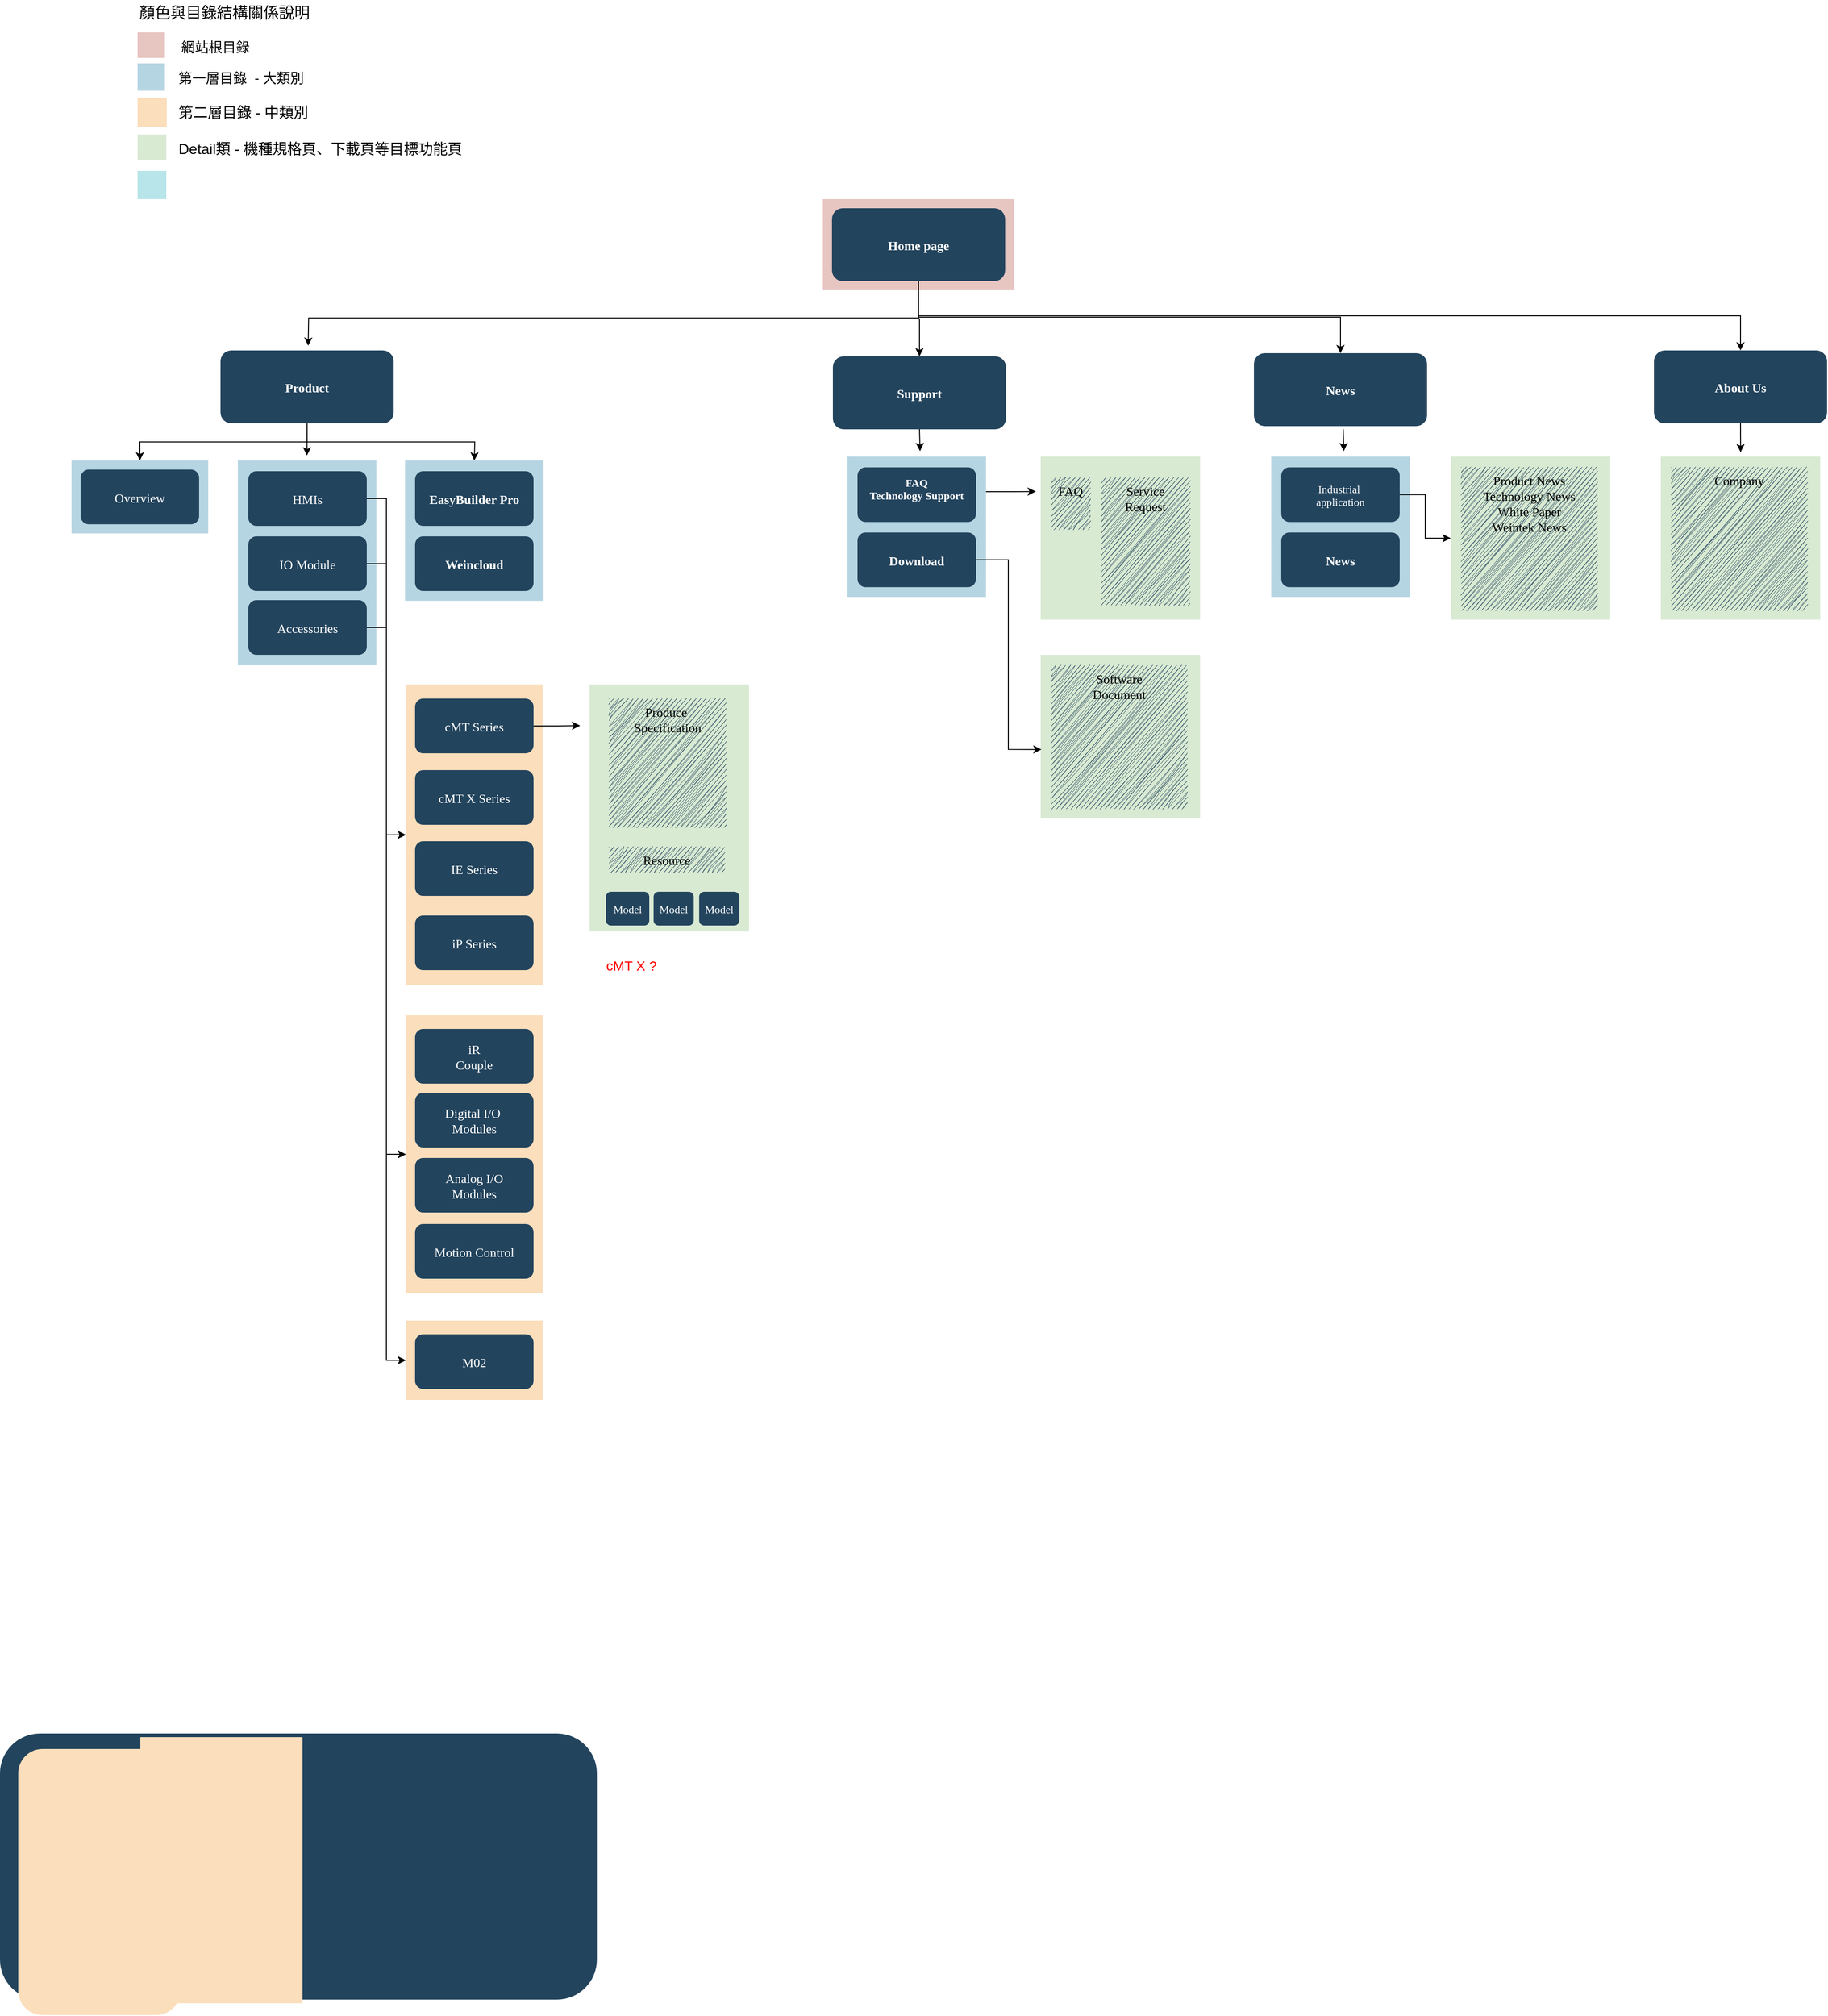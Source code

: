 <mxfile version="24.0.2" type="github">
  <diagram name="Page-1" id="2c0d36ab-eaac-3732-788b-9136903baeff">
    <mxGraphModel dx="3244.5" dy="1960.5" grid="0" gridSize="10" guides="1" tooltips="1" connect="1" arrows="1" fold="1" page="1" pageScale="1.5" pageWidth="1169" pageHeight="827" background="none" math="0" shadow="0">
      <root>
        <mxCell id="0" />
        <mxCell id="1" parent="0" />
        <mxCell id="4MZ_cCC2QS6rHFRi-yMx-183" value="" style="fillColor=#10739E;strokeColor=none;opacity=30;" vertex="1" parent="1">
          <mxGeometry x="309.5" y="456.25" width="152" height="154" as="geometry" />
        </mxCell>
        <mxCell id="4MZ_cCC2QS6rHFRi-yMx-182" value="" style="fillColor=#10739E;strokeColor=none;opacity=30;" vertex="1" parent="1">
          <mxGeometry x="126" y="456.25" width="152" height="224.75" as="geometry" />
        </mxCell>
        <mxCell id="4MZ_cCC2QS6rHFRi-yMx-159" value="" style="fillColor=#F2931E;strokeColor=none;opacity=30;" vertex="1" parent="1">
          <mxGeometry x="310.5" y="1065" width="150" height="305" as="geometry" />
        </mxCell>
        <mxCell id="4MZ_cCC2QS6rHFRi-yMx-135" value="" style="fillColor=#12AAB5;strokeColor=none;opacity=30;" vertex="1" parent="1">
          <mxGeometry x="16" y="138.5" width="31.5" height="31" as="geometry" />
        </mxCell>
        <mxCell id="4MZ_cCC2QS6rHFRi-yMx-211" style="edgeStyle=orthogonalEdgeStyle;rounded=0;orthogonalLoop=1;jettySize=auto;html=1;exitX=0.5;exitY=1;exitDx=0;exitDy=0;" edge="1" parent="1" source="123">
          <mxGeometry relative="1" as="geometry">
            <mxPoint x="203.192" y="330.269" as="targetPoint" />
          </mxGeometry>
        </mxCell>
        <mxCell id="123" value="" style="fillColor=#AE4132;strokeColor=none;opacity=30;" parent="1" vertex="1">
          <mxGeometry x="768" y="169.5" width="210" height="100.0" as="geometry" />
        </mxCell>
        <mxCell id="118" value="" style="fillColor=#F2931E;strokeColor=none;opacity=30;" parent="1" vertex="1">
          <mxGeometry x="310.5" y="702" width="150" height="330" as="geometry" />
        </mxCell>
        <mxCell id="111" value="" style="fillColor=#D9EAD3;strokeColor=none" parent="1" vertex="1">
          <mxGeometry x="16" y="98.5" width="31.5" height="28" as="geometry" />
        </mxCell>
        <mxCell id="4MZ_cCC2QS6rHFRi-yMx-213" style="edgeStyle=orthogonalEdgeStyle;rounded=0;orthogonalLoop=1;jettySize=auto;html=1;exitX=0.5;exitY=1;exitDx=0;exitDy=0;entryX=0.5;entryY=0;entryDx=0;entryDy=0;" edge="1" parent="1" source="2" target="4MZ_cCC2QS6rHFRi-yMx-210">
          <mxGeometry relative="1" as="geometry" />
        </mxCell>
        <mxCell id="4MZ_cCC2QS6rHFRi-yMx-214" style="edgeStyle=orthogonalEdgeStyle;rounded=0;orthogonalLoop=1;jettySize=auto;html=1;" edge="1" parent="1" source="2" target="4MZ_cCC2QS6rHFRi-yMx-203">
          <mxGeometry relative="1" as="geometry" />
        </mxCell>
        <mxCell id="4MZ_cCC2QS6rHFRi-yMx-230" style="edgeStyle=orthogonalEdgeStyle;rounded=0;orthogonalLoop=1;jettySize=auto;html=1;exitX=0.5;exitY=1;exitDx=0;exitDy=0;entryX=0.5;entryY=0;entryDx=0;entryDy=0;" edge="1" parent="1" source="2" target="4MZ_cCC2QS6rHFRi-yMx-229">
          <mxGeometry relative="1" as="geometry" />
        </mxCell>
        <mxCell id="2" value="Home page" style="rounded=1;fillColor=#23445D;gradientColor=none;strokeColor=none;fontColor=#FFFFFF;fontStyle=1;fontFamily=Tahoma;fontSize=14" parent="1" vertex="1">
          <mxGeometry x="778" y="179.5" width="190" height="80" as="geometry" />
        </mxCell>
        <mxCell id="4MZ_cCC2QS6rHFRi-yMx-174" style="edgeStyle=orthogonalEdgeStyle;rounded=0;orthogonalLoop=1;jettySize=auto;html=1;exitX=0.5;exitY=1;exitDx=0;exitDy=0;entryX=0.5;entryY=0;entryDx=0;entryDy=0;" edge="1" parent="1" source="13" target="4MZ_cCC2QS6rHFRi-yMx-145">
          <mxGeometry relative="1" as="geometry" />
        </mxCell>
        <mxCell id="4MZ_cCC2QS6rHFRi-yMx-176" style="edgeStyle=orthogonalEdgeStyle;rounded=0;orthogonalLoop=1;jettySize=auto;html=1;exitX=0.5;exitY=1;exitDx=0;exitDy=0;" edge="1" parent="1" source="13">
          <mxGeometry relative="1" as="geometry">
            <mxPoint x="201.833" y="450.778" as="targetPoint" />
          </mxGeometry>
        </mxCell>
        <mxCell id="4MZ_cCC2QS6rHFRi-yMx-177" style="edgeStyle=orthogonalEdgeStyle;rounded=0;orthogonalLoop=1;jettySize=auto;html=1;exitX=0.5;exitY=1;exitDx=0;exitDy=0;entryX=0.5;entryY=0;entryDx=0;entryDy=0;" edge="1" parent="1" source="13">
          <mxGeometry relative="1" as="geometry">
            <mxPoint x="385.5" y="456.25" as="targetPoint" />
          </mxGeometry>
        </mxCell>
        <mxCell id="13" value="Product" style="rounded=1;fillColor=#23445D;gradientColor=none;strokeColor=none;fontColor=#FFFFFF;fontStyle=1;fontFamily=Tahoma;fontSize=14" parent="1" vertex="1">
          <mxGeometry x="107" y="335.5" width="190" height="80" as="geometry" />
        </mxCell>
        <mxCell id="15" value="EasyBuilder Pro" style="rounded=1;fillColor=#23445D;gradientColor=none;strokeColor=none;fontColor=#FFFFFF;fontStyle=1;fontFamily=Tahoma;fontSize=14" parent="1" vertex="1">
          <mxGeometry x="320.5" y="468" width="130" height="60" as="geometry" />
        </mxCell>
        <mxCell id="4MZ_cCC2QS6rHFRi-yMx-202" style="edgeStyle=orthogonalEdgeStyle;rounded=0;orthogonalLoop=1;jettySize=auto;html=1;exitX=1;exitY=0.5;exitDx=0;exitDy=0;" edge="1" parent="1" source="16">
          <mxGeometry relative="1" as="geometry">
            <mxPoint x="501.654" y="747.192" as="targetPoint" />
          </mxGeometry>
        </mxCell>
        <mxCell id="16" value="cMT Series" style="rounded=1;fillColor=#23445D;gradientColor=none;strokeColor=none;fontColor=#FFFFFF;fontStyle=0;fontFamily=Tahoma;fontSize=14" parent="1" vertex="1">
          <mxGeometry x="320.5" y="717.5" width="130" height="60" as="geometry" />
        </mxCell>
        <mxCell id="17" value="cMT X Series" style="rounded=1;fillColor=#23445D;gradientColor=none;strokeColor=none;fontColor=#FFFFFF;fontStyle=0;fontFamily=Tahoma;fontSize=14" parent="1" vertex="1">
          <mxGeometry x="320.5" y="796" width="130" height="60" as="geometry" />
        </mxCell>
        <mxCell id="18" value="IE Series" style="rounded=1;fillColor=#23445D;gradientColor=none;strokeColor=none;fontColor=#FFFFFF;fontStyle=0;fontFamily=Tahoma;fontSize=14" parent="1" vertex="1">
          <mxGeometry x="320.5" y="874" width="130" height="60" as="geometry" />
        </mxCell>
        <mxCell id="4MZ_cCC2QS6rHFRi-yMx-167" style="edgeStyle=orthogonalEdgeStyle;rounded=0;orthogonalLoop=1;jettySize=auto;html=1;exitX=1;exitY=0.5;exitDx=0;exitDy=0;entryX=0;entryY=0.5;entryDx=0;entryDy=0;" edge="1" parent="1" source="4MZ_cCC2QS6rHFRi-yMx-124" target="4MZ_cCC2QS6rHFRi-yMx-159">
          <mxGeometry relative="1" as="geometry" />
        </mxCell>
        <mxCell id="4MZ_cCC2QS6rHFRi-yMx-124" value="IO Module" style="rounded=1;fillColor=#23445D;gradientColor=none;strokeColor=none;fontColor=#FFFFFF;fontStyle=0;fontFamily=Tahoma;fontSize=14" vertex="1" parent="1">
          <mxGeometry x="137.5" y="539.5" width="130" height="60" as="geometry" />
        </mxCell>
        <mxCell id="4MZ_cCC2QS6rHFRi-yMx-129" value="iR&#xa;Couple" style="rounded=1;fillColor=#23445D;gradientColor=none;strokeColor=none;fontColor=#FFFFFF;fontStyle=0;fontFamily=Tahoma;fontSize=14" vertex="1" parent="1">
          <mxGeometry x="320.5" y="1080" width="130" height="60" as="geometry" />
        </mxCell>
        <mxCell id="4MZ_cCC2QS6rHFRi-yMx-132" value="Digital I/O &#xa;Modules" style="rounded=1;fillColor=#23445D;gradientColor=none;strokeColor=none;fontColor=#FFFFFF;fontStyle=0;fontFamily=Tahoma;fontSize=14" vertex="1" parent="1">
          <mxGeometry x="320.5" y="1150" width="130" height="60" as="geometry" />
        </mxCell>
        <mxCell id="4MZ_cCC2QS6rHFRi-yMx-134" value="Analog I/O&#xa;Modules" style="rounded=1;fillColor=#23445D;gradientColor=none;strokeColor=none;fontColor=#FFFFFF;fontStyle=0;fontFamily=Tahoma;fontSize=14" vertex="1" parent="1">
          <mxGeometry x="320.5" y="1221.5" width="130" height="60" as="geometry" />
        </mxCell>
        <mxCell id="4MZ_cCC2QS6rHFRi-yMx-173" style="edgeStyle=orthogonalEdgeStyle;rounded=0;orthogonalLoop=1;jettySize=auto;html=1;exitX=1;exitY=0.5;exitDx=0;exitDy=0;entryX=0;entryY=0.5;entryDx=0;entryDy=0;" edge="1" parent="1" source="4MZ_cCC2QS6rHFRi-yMx-136" target="4MZ_cCC2QS6rHFRi-yMx-168">
          <mxGeometry relative="1" as="geometry" />
        </mxCell>
        <mxCell id="4MZ_cCC2QS6rHFRi-yMx-136" value="Accessories" style="rounded=1;fillColor=#23445D;gradientColor=none;strokeColor=none;fontColor=#FFFFFF;fontStyle=0;fontFamily=Tahoma;fontSize=14" vertex="1" parent="1">
          <mxGeometry x="137.5" y="609.5" width="130" height="60" as="geometry" />
        </mxCell>
        <mxCell id="4MZ_cCC2QS6rHFRi-yMx-137" value="Weincloud" style="rounded=1;fillColor=#23445D;gradientColor=none;strokeColor=none;fontColor=#FFFFFF;fontStyle=1;fontFamily=Tahoma;fontSize=14" vertex="1" parent="1">
          <mxGeometry x="320.5" y="539.5" width="130" height="60" as="geometry" />
        </mxCell>
        <mxCell id="4MZ_cCC2QS6rHFRi-yMx-138" value="iP Series" style="rounded=1;fillColor=#23445D;gradientColor=none;strokeColor=none;fontColor=#FFFFFF;fontStyle=0;fontFamily=Tahoma;fontSize=14" vertex="1" parent="1">
          <mxGeometry x="320.5" y="955.5" width="130" height="60" as="geometry" />
        </mxCell>
        <mxCell id="4MZ_cCC2QS6rHFRi-yMx-145" value="" style="fillColor=#10739E;strokeColor=none;opacity=30;" vertex="1" parent="1">
          <mxGeometry x="-56.5" y="456.25" width="150" height="80" as="geometry" />
        </mxCell>
        <mxCell id="4MZ_cCC2QS6rHFRi-yMx-146" value="Overview" style="rounded=1;fillColor=#23445D;gradientColor=none;strokeColor=none;fontColor=#FFFFFF;fontStyle=0;fontFamily=Tahoma;fontSize=14" vertex="1" parent="1">
          <mxGeometry x="-46.5" y="466.25" width="130" height="60" as="geometry" />
        </mxCell>
        <mxCell id="4MZ_cCC2QS6rHFRi-yMx-148" value="" style="rounded=1;fillColor=#23445D;gradientColor=none;strokeColor=none;fontColor=#FFFFFF;fontStyle=0;fontFamily=Tahoma;fontSize=14" vertex="1" parent="1">
          <mxGeometry x="-135" y="1853" width="655" height="292" as="geometry" />
        </mxCell>
        <mxCell id="4MZ_cCC2QS6rHFRi-yMx-151" value="" style="rounded=1;fillColor=#fbdebb;gradientColor=none;strokeColor=none;fontColor=#FFFFFF;fontStyle=0;fontFamily=Tahoma;fontSize=14;glass=0;" vertex="1" parent="1">
          <mxGeometry x="-115" y="1870" width="178" height="292" as="geometry" />
        </mxCell>
        <mxCell id="4MZ_cCC2QS6rHFRi-yMx-152" value="" style="rounded=0;fillColor=#fbdebb;gradientColor=none;strokeColor=none;fontColor=#FFFFFF;fontStyle=0;fontFamily=Tahoma;fontSize=14;glass=0;" vertex="1" parent="1">
          <mxGeometry x="19" y="1857" width="178" height="292" as="geometry" />
        </mxCell>
        <mxCell id="4MZ_cCC2QS6rHFRi-yMx-156" value="Motion Control" style="rounded=1;fillColor=#23445D;gradientColor=none;strokeColor=none;fontColor=#FFFFFF;fontStyle=0;fontFamily=Tahoma;fontSize=14" vertex="1" parent="1">
          <mxGeometry x="320.5" y="1294" width="130" height="60" as="geometry" />
        </mxCell>
        <mxCell id="4MZ_cCC2QS6rHFRi-yMx-166" style="edgeStyle=orthogonalEdgeStyle;rounded=0;orthogonalLoop=1;jettySize=auto;html=1;exitX=1;exitY=0.5;exitDx=0;exitDy=0;entryX=0;entryY=0.5;entryDx=0;entryDy=0;" edge="1" parent="1" source="4MZ_cCC2QS6rHFRi-yMx-164" target="118">
          <mxGeometry relative="1" as="geometry" />
        </mxCell>
        <mxCell id="4MZ_cCC2QS6rHFRi-yMx-164" value="HMIs" style="rounded=1;fillColor=#23445D;gradientColor=none;strokeColor=none;fontColor=#FFFFFF;fontStyle=0;fontFamily=Tahoma;fontSize=14" vertex="1" parent="1">
          <mxGeometry x="137.5" y="468" width="130" height="60" as="geometry" />
        </mxCell>
        <mxCell id="4MZ_cCC2QS6rHFRi-yMx-168" value="" style="fillColor=#F2931E;strokeColor=none;opacity=30;" vertex="1" parent="1">
          <mxGeometry x="310.5" y="1400" width="150" height="87" as="geometry" />
        </mxCell>
        <mxCell id="4MZ_cCC2QS6rHFRi-yMx-169" value="M02" style="rounded=1;fillColor=#23445D;gradientColor=none;strokeColor=none;fontColor=#FFFFFF;fontStyle=0;fontFamily=Tahoma;fontSize=14" vertex="1" parent="1">
          <mxGeometry x="320.5" y="1415" width="130" height="60" as="geometry" />
        </mxCell>
        <mxCell id="4MZ_cCC2QS6rHFRi-yMx-178" value="" style="fillColor=#AE4132;strokeColor=none;opacity=30;" vertex="1" parent="1">
          <mxGeometry x="16" y="-13.5" width="30" height="28" as="geometry" />
        </mxCell>
        <mxCell id="4MZ_cCC2QS6rHFRi-yMx-184" value="" style="fillColor=#10739E;strokeColor=none;opacity=30;" vertex="1" parent="1">
          <mxGeometry x="16" y="20.5" width="30" height="30" as="geometry" />
        </mxCell>
        <mxCell id="4MZ_cCC2QS6rHFRi-yMx-185" value="" style="fillColor=#F2931E;strokeColor=none;opacity=30;" vertex="1" parent="1">
          <mxGeometry x="16" y="58.5" width="32" height="32" as="geometry" />
        </mxCell>
        <mxCell id="4MZ_cCC2QS6rHFRi-yMx-188" value="網站根目錄" style="text;html=1;align=left;verticalAlign=middle;whiteSpace=wrap;rounded=0;fontSize=15;" vertex="1" parent="1">
          <mxGeometry x="62.25" y="-13.5" width="143.5" height="30" as="geometry" />
        </mxCell>
        <mxCell id="4MZ_cCC2QS6rHFRi-yMx-189" value="第一層目錄&amp;nbsp; - 大類別" style="text;html=1;align=left;verticalAlign=middle;whiteSpace=wrap;rounded=0;fontSize=15;" vertex="1" parent="1">
          <mxGeometry x="59" y="20.5" width="234.5" height="30" as="geometry" />
        </mxCell>
        <mxCell id="4MZ_cCC2QS6rHFRi-yMx-190" value="第二層目錄 - 中類別" style="text;html=1;align=left;verticalAlign=middle;whiteSpace=wrap;rounded=0;fontSize=16;" vertex="1" parent="1">
          <mxGeometry x="59" y="58.5" width="241.5" height="30" as="geometry" />
        </mxCell>
        <mxCell id="4MZ_cCC2QS6rHFRi-yMx-191" value="顏色與目錄結構關係說明" style="text;html=1;align=left;verticalAlign=middle;whiteSpace=wrap;rounded=0;fontSize=17;" vertex="1" parent="1">
          <mxGeometry x="16" y="-49" width="281.5" height="30" as="geometry" />
        </mxCell>
        <mxCell id="4MZ_cCC2QS6rHFRi-yMx-192" value="Detail類 - 機種規格頁、下載頁等目標功能頁" style="text;html=1;align=left;verticalAlign=middle;whiteSpace=wrap;rounded=0;fontSize=16;" vertex="1" parent="1">
          <mxGeometry x="59" y="98.5" width="455" height="30" as="geometry" />
        </mxCell>
        <mxCell id="4MZ_cCC2QS6rHFRi-yMx-196" value="" style="fillColor=#D9EAD3;strokeColor=none" vertex="1" parent="1">
          <mxGeometry x="512" y="702" width="175" height="271" as="geometry" />
        </mxCell>
        <mxCell id="4MZ_cCC2QS6rHFRi-yMx-197" value="Produce &#xa;Specification" style="rounded=0;fillColor=#23445D;gradientColor=none;strokeColor=none;fontColor=#000000;fontStyle=0;fontFamily=Tahoma;fontSize=14;align=center;horizontal=1;verticalAlign=top;glass=0;shadow=0;textShadow=0;sketch=1;curveFitting=1;jiggle=2;" vertex="1" parent="1">
          <mxGeometry x="533.5" y="717.5" width="128.5" height="141.5" as="geometry" />
        </mxCell>
        <mxCell id="4MZ_cCC2QS6rHFRi-yMx-198" value="Model" style="rounded=1;fillColor=#23445D;gradientColor=none;strokeColor=none;fontColor=#FFFFFF;fontStyle=0;fontFamily=Tahoma;fontSize=12;" vertex="1" parent="1">
          <mxGeometry x="530" y="929.5" width="47.5" height="37" as="geometry" />
        </mxCell>
        <mxCell id="4MZ_cCC2QS6rHFRi-yMx-199" value="Model" style="rounded=1;fillColor=#23445D;gradientColor=none;strokeColor=none;fontColor=#FFFFFF;fontStyle=0;fontFamily=Tahoma;fontSize=12;" vertex="1" parent="1">
          <mxGeometry x="582.25" y="929.5" width="44" height="37" as="geometry" />
        </mxCell>
        <mxCell id="4MZ_cCC2QS6rHFRi-yMx-200" value="Model" style="rounded=1;fillColor=#23445D;gradientColor=none;strokeColor=none;fontColor=#FFFFFF;fontStyle=0;fontFamily=Tahoma;fontSize=12;" vertex="1" parent="1">
          <mxGeometry x="632.25" y="929.5" width="44" height="37" as="geometry" />
        </mxCell>
        <mxCell id="4MZ_cCC2QS6rHFRi-yMx-201" value="Resource" style="rounded=0;fillColor=#23445D;gradientColor=none;strokeColor=none;fontColor=#000000;fontStyle=0;fontFamily=Tahoma;fontSize=14;align=center;horizontal=1;verticalAlign=top;glass=0;shadow=0;textShadow=0;sketch=1;curveFitting=1;jiggle=2;" vertex="1" parent="1">
          <mxGeometry x="533.5" y="880" width="126.5" height="28" as="geometry" />
        </mxCell>
        <mxCell id="4MZ_cCC2QS6rHFRi-yMx-208" style="edgeStyle=orthogonalEdgeStyle;rounded=0;orthogonalLoop=1;jettySize=auto;html=1;exitX=0.5;exitY=1;exitDx=0;exitDy=0;" edge="1" parent="1" source="4MZ_cCC2QS6rHFRi-yMx-203">
          <mxGeometry relative="1" as="geometry">
            <mxPoint x="874.654" y="446" as="targetPoint" />
          </mxGeometry>
        </mxCell>
        <mxCell id="4MZ_cCC2QS6rHFRi-yMx-203" value="Support" style="rounded=1;fillColor=#23445D;gradientColor=none;strokeColor=none;fontColor=#FFFFFF;fontStyle=1;fontFamily=Tahoma;fontSize=14" vertex="1" parent="1">
          <mxGeometry x="779" y="342" width="190" height="80" as="geometry" />
        </mxCell>
        <mxCell id="4MZ_cCC2QS6rHFRi-yMx-224" style="edgeStyle=orthogonalEdgeStyle;rounded=0;orthogonalLoop=1;jettySize=auto;html=1;exitX=1;exitY=0.25;exitDx=0;exitDy=0;" edge="1" parent="1" source="4MZ_cCC2QS6rHFRi-yMx-204">
          <mxGeometry relative="1" as="geometry">
            <mxPoint x="1001.654" y="490.269" as="targetPoint" />
          </mxGeometry>
        </mxCell>
        <mxCell id="4MZ_cCC2QS6rHFRi-yMx-204" value="" style="fillColor=#10739E;strokeColor=none;opacity=30;" vertex="1" parent="1">
          <mxGeometry x="795" y="452" width="152" height="154" as="geometry" />
        </mxCell>
        <mxCell id="4MZ_cCC2QS6rHFRi-yMx-205" value="FAQ&#xa;Technology Support&#xa; " style="rounded=1;fillColor=#23445D;gradientColor=none;strokeColor=none;fontColor=#FFFFFF;fontStyle=1;fontFamily=Tahoma;fontSize=12;align=center;" vertex="1" parent="1">
          <mxGeometry x="806" y="463.75" width="130" height="60" as="geometry" />
        </mxCell>
        <mxCell id="4MZ_cCC2QS6rHFRi-yMx-206" value="Download" style="rounded=1;fillColor=#23445D;gradientColor=none;strokeColor=none;fontColor=#FFFFFF;fontStyle=1;fontFamily=Tahoma;fontSize=14" vertex="1" parent="1">
          <mxGeometry x="806" y="535.25" width="130" height="60" as="geometry" />
        </mxCell>
        <mxCell id="4MZ_cCC2QS6rHFRi-yMx-210" value="News" style="rounded=1;fillColor=#23445D;gradientColor=none;strokeColor=none;fontColor=#FFFFFF;fontStyle=1;fontFamily=Tahoma;fontSize=14" vertex="1" parent="1">
          <mxGeometry x="1241" y="338.5" width="190" height="80" as="geometry" />
        </mxCell>
        <mxCell id="4MZ_cCC2QS6rHFRi-yMx-215" style="edgeStyle=orthogonalEdgeStyle;rounded=0;orthogonalLoop=1;jettySize=auto;html=1;exitX=0.5;exitY=1;exitDx=0;exitDy=0;" edge="1" parent="1">
          <mxGeometry relative="1" as="geometry">
            <mxPoint x="1339.654" y="446" as="targetPoint" />
            <mxPoint x="1339" y="422" as="sourcePoint" />
          </mxGeometry>
        </mxCell>
        <mxCell id="4MZ_cCC2QS6rHFRi-yMx-216" value="" style="fillColor=#10739E;strokeColor=none;opacity=30;" vertex="1" parent="1">
          <mxGeometry x="1260" y="452" width="152" height="154" as="geometry" />
        </mxCell>
        <mxCell id="4MZ_cCC2QS6rHFRi-yMx-240" style="edgeStyle=orthogonalEdgeStyle;rounded=0;orthogonalLoop=1;jettySize=auto;html=1;exitX=1;exitY=0.5;exitDx=0;exitDy=0;entryX=0;entryY=0.5;entryDx=0;entryDy=0;" edge="1" parent="1" source="4MZ_cCC2QS6rHFRi-yMx-217" target="4MZ_cCC2QS6rHFRi-yMx-237">
          <mxGeometry relative="1" as="geometry" />
        </mxCell>
        <mxCell id="4MZ_cCC2QS6rHFRi-yMx-217" value="Industrial &#xa;application" style="rounded=1;fillColor=#23445D;gradientColor=none;strokeColor=none;fontColor=#FFFFFF;fontStyle=0;fontFamily=Tahoma;fontSize=12;align=center;" vertex="1" parent="1">
          <mxGeometry x="1271" y="463.75" width="130" height="60" as="geometry" />
        </mxCell>
        <mxCell id="4MZ_cCC2QS6rHFRi-yMx-218" value="News" style="rounded=1;fillColor=#23445D;gradientColor=none;strokeColor=none;fontColor=#FFFFFF;fontStyle=1;fontFamily=Tahoma;fontSize=14" vertex="1" parent="1">
          <mxGeometry x="1271" y="535.25" width="130" height="60" as="geometry" />
        </mxCell>
        <mxCell id="4MZ_cCC2QS6rHFRi-yMx-219" value="" style="fillColor=#D9EAD3;strokeColor=none" vertex="1" parent="1">
          <mxGeometry x="1007" y="452" width="175" height="179" as="geometry" />
        </mxCell>
        <mxCell id="4MZ_cCC2QS6rHFRi-yMx-221" value="&lt;font color=&quot;#ff0000&quot; style=&quot;font-size: 15px;&quot;&gt;cMT X ?&lt;/font&gt;" style="text;html=1;align=center;verticalAlign=middle;whiteSpace=wrap;rounded=0;fontSize=15;" vertex="1" parent="1">
          <mxGeometry x="528" y="995" width="60" height="30" as="geometry" />
        </mxCell>
        <mxCell id="4MZ_cCC2QS6rHFRi-yMx-222" value="FAQ" style="rounded=0;fillColor=#23445D;gradientColor=none;strokeColor=none;fontColor=#000000;fontStyle=0;fontFamily=Tahoma;fontSize=14;align=center;horizontal=1;verticalAlign=top;glass=0;shadow=0;textShadow=0;sketch=1;curveFitting=1;jiggle=2;" vertex="1" parent="1">
          <mxGeometry x="1018.5" y="475" width="42.75" height="56.75" as="geometry" />
        </mxCell>
        <mxCell id="4MZ_cCC2QS6rHFRi-yMx-223" value="Service&#xa;Request" style="rounded=0;fillColor=#23445D;gradientColor=none;strokeColor=none;fontColor=#000000;fontStyle=0;fontFamily=Tahoma;fontSize=14;align=center;horizontal=1;verticalAlign=top;glass=0;shadow=0;textShadow=0;sketch=1;curveFitting=1;jiggle=2;" vertex="1" parent="1">
          <mxGeometry x="1073.5" y="475" width="97" height="140" as="geometry" />
        </mxCell>
        <mxCell id="4MZ_cCC2QS6rHFRi-yMx-225" value="" style="fillColor=#D9EAD3;strokeColor=none" vertex="1" parent="1">
          <mxGeometry x="1007" y="669.5" width="175" height="179" as="geometry" />
        </mxCell>
        <mxCell id="4MZ_cCC2QS6rHFRi-yMx-227" value="Software&#xa;Document&#xa;" style="rounded=0;fillColor=#23445D;gradientColor=none;strokeColor=none;fontColor=#000000;fontStyle=0;fontFamily=Tahoma;fontSize=14;align=center;horizontal=1;verticalAlign=top;glass=0;shadow=0;textShadow=0;sketch=1;curveFitting=1;jiggle=2;" vertex="1" parent="1">
          <mxGeometry x="1018.5" y="681" width="149.5" height="157" as="geometry" />
        </mxCell>
        <mxCell id="4MZ_cCC2QS6rHFRi-yMx-228" style="edgeStyle=orthogonalEdgeStyle;rounded=0;orthogonalLoop=1;jettySize=auto;html=1;exitX=1;exitY=0.5;exitDx=0;exitDy=0;entryX=0.005;entryY=0.58;entryDx=0;entryDy=0;entryPerimeter=0;" edge="1" parent="1" source="4MZ_cCC2QS6rHFRi-yMx-206" target="4MZ_cCC2QS6rHFRi-yMx-225">
          <mxGeometry relative="1" as="geometry" />
        </mxCell>
        <mxCell id="4MZ_cCC2QS6rHFRi-yMx-234" style="edgeStyle=orthogonalEdgeStyle;rounded=0;orthogonalLoop=1;jettySize=auto;html=1;exitX=0.5;exitY=1;exitDx=0;exitDy=0;" edge="1" parent="1" source="4MZ_cCC2QS6rHFRi-yMx-229">
          <mxGeometry relative="1" as="geometry">
            <mxPoint x="1775.115" y="447.192" as="targetPoint" />
          </mxGeometry>
        </mxCell>
        <mxCell id="4MZ_cCC2QS6rHFRi-yMx-229" value="About Us" style="rounded=1;fillColor=#23445D;gradientColor=none;strokeColor=none;fontColor=#FFFFFF;fontStyle=1;fontFamily=Tahoma;fontSize=14" vertex="1" parent="1">
          <mxGeometry x="1680" y="335.5" width="190" height="80" as="geometry" />
        </mxCell>
        <mxCell id="4MZ_cCC2QS6rHFRi-yMx-235" value="" style="fillColor=#D9EAD3;strokeColor=none" vertex="1" parent="1">
          <mxGeometry x="1687.5" y="452" width="175" height="179" as="geometry" />
        </mxCell>
        <mxCell id="4MZ_cCC2QS6rHFRi-yMx-236" value="Company&#xa;" style="rounded=0;fillColor=#23445D;gradientColor=none;strokeColor=none;fontColor=#000000;fontStyle=0;fontFamily=Tahoma;fontSize=14;align=center;horizontal=1;verticalAlign=top;glass=0;shadow=0;textShadow=0;sketch=1;curveFitting=1;jiggle=2;" vertex="1" parent="1">
          <mxGeometry x="1699" y="463.5" width="149.5" height="157" as="geometry" />
        </mxCell>
        <mxCell id="4MZ_cCC2QS6rHFRi-yMx-237" value="" style="fillColor=#D9EAD3;strokeColor=none" vertex="1" parent="1">
          <mxGeometry x="1457" y="452" width="175" height="179" as="geometry" />
        </mxCell>
        <mxCell id="4MZ_cCC2QS6rHFRi-yMx-238" value="Product News&#xa;Technology News&#xa;White Paper&#xa;Weintek News" style="rounded=0;fillColor=#23445D;gradientColor=none;strokeColor=none;fontColor=#000000;fontStyle=0;fontFamily=Tahoma;fontSize=14;align=center;horizontal=1;verticalAlign=top;glass=0;shadow=0;textShadow=0;sketch=1;curveFitting=1;jiggle=2;" vertex="1" parent="1">
          <mxGeometry x="1468.5" y="463.5" width="149.5" height="157" as="geometry" />
        </mxCell>
      </root>
    </mxGraphModel>
  </diagram>
</mxfile>
